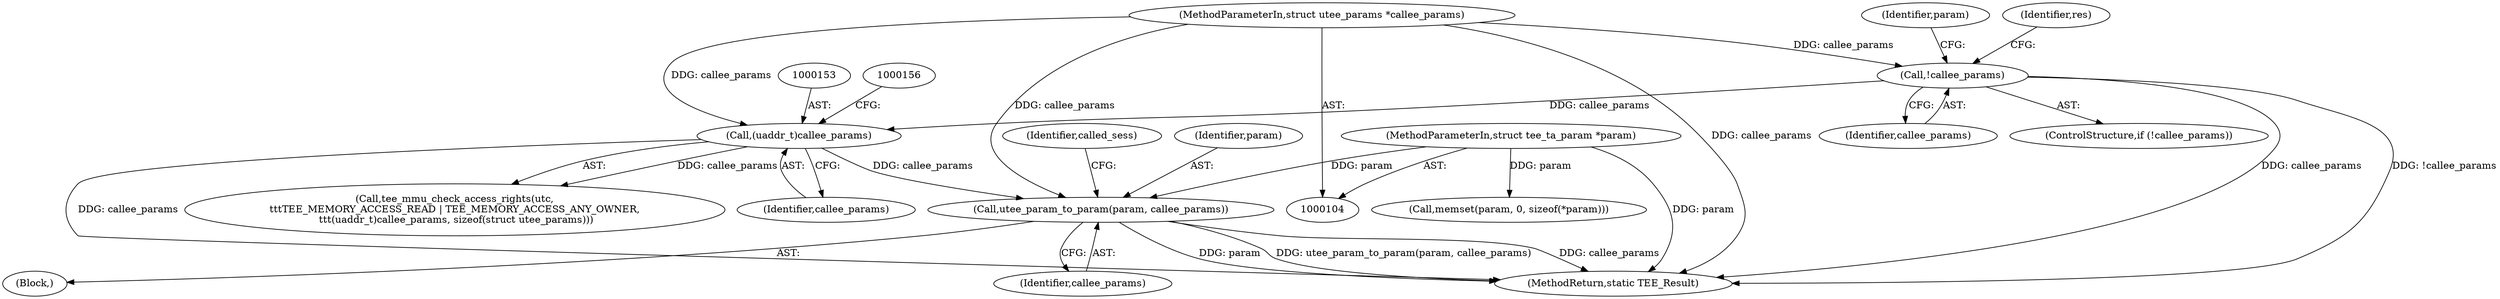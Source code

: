 digraph "1_optee_os_d5c5b0b77b2b589666024d219a8007b3f5b6faeb@del" {
"1000163" [label="(Call,utee_param_to_param(param, callee_params))"];
"1000108" [label="(MethodParameterIn,struct tee_ta_param *param)"];
"1000152" [label="(Call,(uaddr_t)callee_params)"];
"1000134" [label="(Call,!callee_params)"];
"1000107" [label="(MethodParameterIn,struct utee_params *callee_params)"];
"1000168" [label="(Identifier,called_sess)"];
"1000107" [label="(MethodParameterIn,struct utee_params *callee_params)"];
"1000135" [label="(Identifier,callee_params)"];
"1000137" [label="(Call,memset(param, 0, sizeof(*param)))"];
"1000138" [label="(Identifier,param)"];
"1000134" [label="(Call,!callee_params)"];
"1000146" [label="(Identifier,res)"];
"1000163" [label="(Call,utee_param_to_param(param, callee_params))"];
"1000154" [label="(Identifier,callee_params)"];
"1000144" [label="(Block,)"];
"1000165" [label="(Identifier,callee_params)"];
"1000483" [label="(MethodReturn,static TEE_Result)"];
"1000152" [label="(Call,(uaddr_t)callee_params)"];
"1000133" [label="(ControlStructure,if (!callee_params))"];
"1000164" [label="(Identifier,param)"];
"1000108" [label="(MethodParameterIn,struct tee_ta_param *param)"];
"1000147" [label="(Call,tee_mmu_check_access_rights(utc,\n\t\t\tTEE_MEMORY_ACCESS_READ | TEE_MEMORY_ACCESS_ANY_OWNER,\n \t\t\t(uaddr_t)callee_params, sizeof(struct utee_params)))"];
"1000163" -> "1000144"  [label="AST: "];
"1000163" -> "1000165"  [label="CFG: "];
"1000164" -> "1000163"  [label="AST: "];
"1000165" -> "1000163"  [label="AST: "];
"1000168" -> "1000163"  [label="CFG: "];
"1000163" -> "1000483"  [label="DDG: callee_params"];
"1000163" -> "1000483"  [label="DDG: param"];
"1000163" -> "1000483"  [label="DDG: utee_param_to_param(param, callee_params)"];
"1000108" -> "1000163"  [label="DDG: param"];
"1000152" -> "1000163"  [label="DDG: callee_params"];
"1000107" -> "1000163"  [label="DDG: callee_params"];
"1000108" -> "1000104"  [label="AST: "];
"1000108" -> "1000483"  [label="DDG: param"];
"1000108" -> "1000137"  [label="DDG: param"];
"1000152" -> "1000147"  [label="AST: "];
"1000152" -> "1000154"  [label="CFG: "];
"1000153" -> "1000152"  [label="AST: "];
"1000154" -> "1000152"  [label="AST: "];
"1000156" -> "1000152"  [label="CFG: "];
"1000152" -> "1000483"  [label="DDG: callee_params"];
"1000152" -> "1000147"  [label="DDG: callee_params"];
"1000134" -> "1000152"  [label="DDG: callee_params"];
"1000107" -> "1000152"  [label="DDG: callee_params"];
"1000134" -> "1000133"  [label="AST: "];
"1000134" -> "1000135"  [label="CFG: "];
"1000135" -> "1000134"  [label="AST: "];
"1000138" -> "1000134"  [label="CFG: "];
"1000146" -> "1000134"  [label="CFG: "];
"1000134" -> "1000483"  [label="DDG: !callee_params"];
"1000134" -> "1000483"  [label="DDG: callee_params"];
"1000107" -> "1000134"  [label="DDG: callee_params"];
"1000107" -> "1000104"  [label="AST: "];
"1000107" -> "1000483"  [label="DDG: callee_params"];
}
